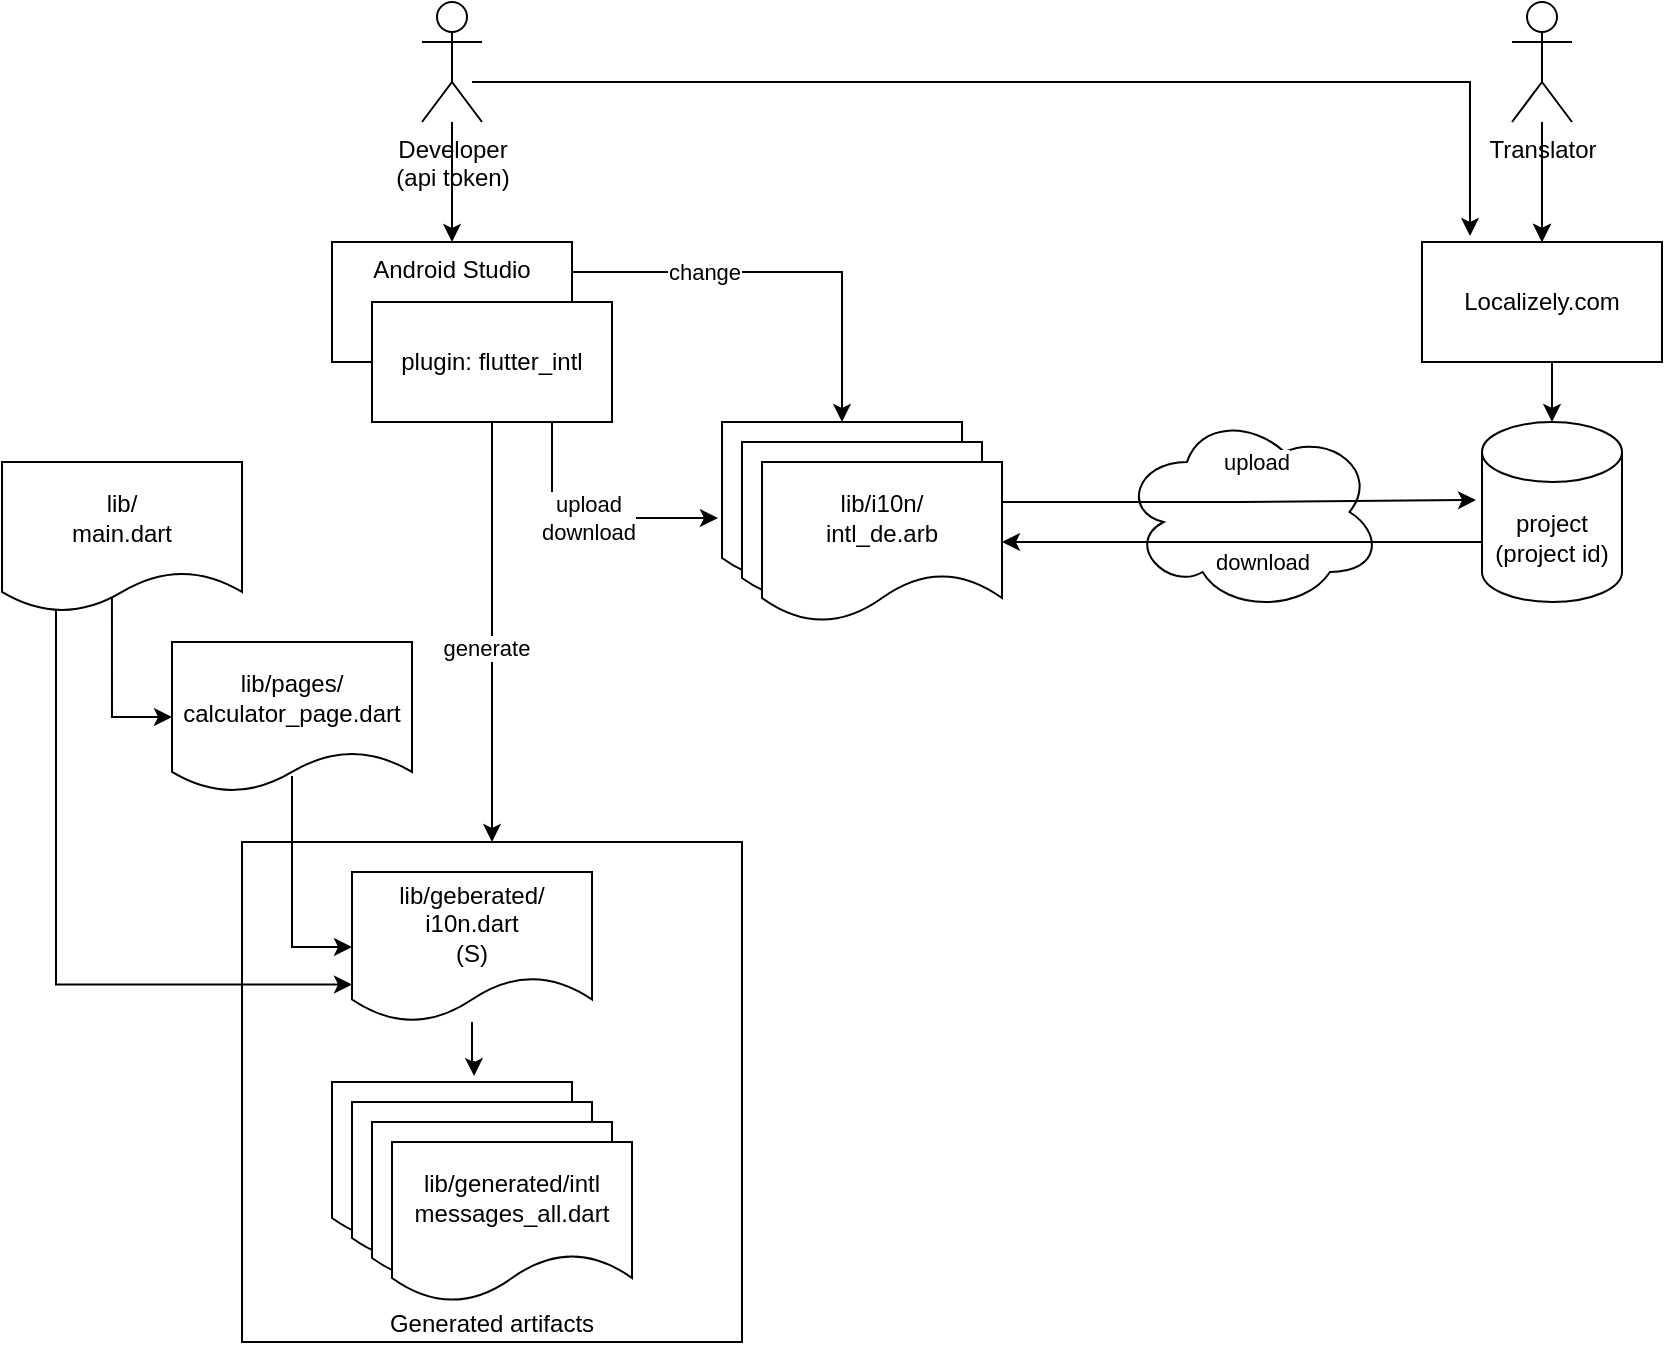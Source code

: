 <mxfile version="13.7.3" type="device"><diagram id="OGJAwp7vs56XwrK_d0iS" name="Seite-1"><mxGraphModel dx="1092" dy="816" grid="1" gridSize="10" guides="1" tooltips="1" connect="1" arrows="1" fold="1" page="1" pageScale="1" pageWidth="827" pageHeight="1169" math="0" shadow="0"><root><mxCell id="0"/><mxCell id="1" parent="0"/><mxCell id="NkxG7zeGsx5UD3YY2Kcv-14" value="Generated artifacts" style="whiteSpace=wrap;html=1;aspect=fixed;verticalAlign=bottom;" vertex="1" parent="1"><mxGeometry x="135" y="540" width="250" height="250" as="geometry"/></mxCell><mxCell id="NkxG7zeGsx5UD3YY2Kcv-1" value="" style="ellipse;shape=cloud;whiteSpace=wrap;html=1;" vertex="1" parent="1"><mxGeometry x="575" y="325" width="130" height="100" as="geometry"/></mxCell><mxCell id="NkxG7zeGsx5UD3YY2Kcv-27" style="edgeStyle=orthogonalEdgeStyle;rounded=0;orthogonalLoop=1;jettySize=auto;html=1;exitX=0;exitY=0;exitDx=0;exitDy=60;exitPerimeter=0;entryX=1;entryY=0.5;entryDx=0;entryDy=0;" edge="1" parent="1" source="NkxG7zeGsx5UD3YY2Kcv-2" target="NkxG7zeGsx5UD3YY2Kcv-5"><mxGeometry relative="1" as="geometry"/></mxCell><mxCell id="NkxG7zeGsx5UD3YY2Kcv-28" value="download" style="edgeLabel;html=1;align=center;verticalAlign=middle;resizable=0;points=[];" vertex="1" connectable="0" parent="NkxG7zeGsx5UD3YY2Kcv-27"><mxGeometry x="-0.192" y="2" relative="1" as="geometry"><mxPoint x="-13" y="8" as="offset"/></mxGeometry></mxCell><mxCell id="NkxG7zeGsx5UD3YY2Kcv-2" value="project&lt;br&gt;(project id)" style="shape=cylinder3;whiteSpace=wrap;html=1;boundedLbl=1;backgroundOutline=1;size=15;" vertex="1" parent="1"><mxGeometry x="755" y="330" width="70" height="90" as="geometry"/></mxCell><mxCell id="NkxG7zeGsx5UD3YY2Kcv-3" value="lib/i10n/&lt;br&gt;intl_fi.arb" style="shape=document;whiteSpace=wrap;html=1;boundedLbl=1;" vertex="1" parent="1"><mxGeometry x="375" y="330" width="120" height="80" as="geometry"/></mxCell><mxCell id="NkxG7zeGsx5UD3YY2Kcv-4" value="lib/i10n/&lt;br&gt;intl_en.arb" style="shape=document;whiteSpace=wrap;html=1;boundedLbl=1;" vertex="1" parent="1"><mxGeometry x="385" y="340" width="120" height="80" as="geometry"/></mxCell><mxCell id="NkxG7zeGsx5UD3YY2Kcv-24" style="edgeStyle=orthogonalEdgeStyle;rounded=0;orthogonalLoop=1;jettySize=auto;html=1;exitX=1;exitY=0.25;exitDx=0;exitDy=0;" edge="1" parent="1" source="NkxG7zeGsx5UD3YY2Kcv-5"><mxGeometry relative="1" as="geometry"><mxPoint x="752" y="369" as="targetPoint"/><Array as="points"/></mxGeometry></mxCell><mxCell id="NkxG7zeGsx5UD3YY2Kcv-26" value="upload" style="edgeLabel;html=1;align=center;verticalAlign=middle;resizable=0;points=[];" vertex="1" connectable="0" parent="NkxG7zeGsx5UD3YY2Kcv-24"><mxGeometry x="-0.103" y="4" relative="1" as="geometry"><mxPoint x="20" y="-16" as="offset"/></mxGeometry></mxCell><mxCell id="NkxG7zeGsx5UD3YY2Kcv-5" value="lib/i10n/&lt;br&gt;intl_de.arb" style="shape=document;whiteSpace=wrap;html=1;boundedLbl=1;" vertex="1" parent="1"><mxGeometry x="395" y="350" width="120" height="80" as="geometry"/></mxCell><mxCell id="NkxG7zeGsx5UD3YY2Kcv-18" style="edgeStyle=orthogonalEdgeStyle;rounded=0;orthogonalLoop=1;jettySize=auto;html=1;" edge="1" parent="1" source="NkxG7zeGsx5UD3YY2Kcv-6" target="NkxG7zeGsx5UD3YY2Kcv-7"><mxGeometry relative="1" as="geometry"/></mxCell><mxCell id="NkxG7zeGsx5UD3YY2Kcv-37" style="edgeStyle=orthogonalEdgeStyle;rounded=0;orthogonalLoop=1;jettySize=auto;html=1;entryX=0.2;entryY=-0.05;entryDx=0;entryDy=0;entryPerimeter=0;" edge="1" parent="1" target="NkxG7zeGsx5UD3YY2Kcv-17"><mxGeometry relative="1" as="geometry"><mxPoint x="250" y="160" as="sourcePoint"/><Array as="points"><mxPoint x="255" y="160"/><mxPoint x="749" y="160"/></Array></mxGeometry></mxCell><mxCell id="NkxG7zeGsx5UD3YY2Kcv-6" value="Developer&lt;br&gt;(api token)" style="shape=umlActor;verticalLabelPosition=bottom;verticalAlign=top;html=1;" vertex="1" parent="1"><mxGeometry x="225" y="120" width="30" height="60" as="geometry"/></mxCell><mxCell id="NkxG7zeGsx5UD3YY2Kcv-22" style="edgeStyle=orthogonalEdgeStyle;rounded=0;orthogonalLoop=1;jettySize=auto;html=1;entryX=0.5;entryY=0;entryDx=0;entryDy=0;exitX=0.5;exitY=1;exitDx=0;exitDy=0;" edge="1" parent="1" source="NkxG7zeGsx5UD3YY2Kcv-34" target="NkxG7zeGsx5UD3YY2Kcv-14"><mxGeometry relative="1" as="geometry"><mxPoint x="260" y="410" as="sourcePoint"/></mxGeometry></mxCell><mxCell id="NkxG7zeGsx5UD3YY2Kcv-29" value="generate" style="edgeLabel;html=1;align=center;verticalAlign=middle;resizable=0;points=[];" vertex="1" connectable="0" parent="NkxG7zeGsx5UD3YY2Kcv-22"><mxGeometry x="0.071" y="-3" relative="1" as="geometry"><mxPoint as="offset"/></mxGeometry></mxCell><mxCell id="NkxG7zeGsx5UD3YY2Kcv-23" style="edgeStyle=orthogonalEdgeStyle;rounded=0;orthogonalLoop=1;jettySize=auto;html=1;exitX=1;exitY=0.25;exitDx=0;exitDy=0;entryX=0.5;entryY=0;entryDx=0;entryDy=0;" edge="1" parent="1" source="NkxG7zeGsx5UD3YY2Kcv-7" target="NkxG7zeGsx5UD3YY2Kcv-3"><mxGeometry relative="1" as="geometry"/></mxCell><mxCell id="NkxG7zeGsx5UD3YY2Kcv-33" value="change" style="edgeLabel;html=1;align=center;verticalAlign=middle;resizable=0;points=[];" vertex="1" connectable="0" parent="NkxG7zeGsx5UD3YY2Kcv-23"><mxGeometry x="-0.374" relative="1" as="geometry"><mxPoint as="offset"/></mxGeometry></mxCell><mxCell id="NkxG7zeGsx5UD3YY2Kcv-7" value="Android Studio" style="rounded=0;whiteSpace=wrap;html=1;verticalAlign=top;" vertex="1" parent="1"><mxGeometry x="180" y="240" width="120" height="60" as="geometry"/></mxCell><mxCell id="NkxG7zeGsx5UD3YY2Kcv-41" value="" style="edgeStyle=orthogonalEdgeStyle;rounded=0;orthogonalLoop=1;jettySize=auto;html=1;entryX=0.592;entryY=-0.037;entryDx=0;entryDy=0;entryPerimeter=0;" edge="1" parent="1" source="NkxG7zeGsx5UD3YY2Kcv-8" target="NkxG7zeGsx5UD3YY2Kcv-9"><mxGeometry relative="1" as="geometry"/></mxCell><mxCell id="NkxG7zeGsx5UD3YY2Kcv-8" value="lib/geberated/&lt;br&gt;i10n.dart&lt;br&gt;(S)" style="shape=document;whiteSpace=wrap;html=1;boundedLbl=1;" vertex="1" parent="1"><mxGeometry x="190" y="555" width="120" height="75" as="geometry"/></mxCell><mxCell id="NkxG7zeGsx5UD3YY2Kcv-9" value="lib/generated/intl&lt;br&gt;messages_fi.dart" style="shape=document;whiteSpace=wrap;html=1;boundedLbl=1;" vertex="1" parent="1"><mxGeometry x="180" y="660" width="120" height="80" as="geometry"/></mxCell><mxCell id="NkxG7zeGsx5UD3YY2Kcv-10" value="lib/generated/intl&lt;br&gt;messages_en.dart" style="shape=document;whiteSpace=wrap;html=1;boundedLbl=1;" vertex="1" parent="1"><mxGeometry x="190" y="670" width="120" height="80" as="geometry"/></mxCell><mxCell id="NkxG7zeGsx5UD3YY2Kcv-11" value="lib/generated/intl&lt;br&gt;messages_de.dart" style="shape=document;whiteSpace=wrap;html=1;boundedLbl=1;" vertex="1" parent="1"><mxGeometry x="200" y="680" width="120" height="80" as="geometry"/></mxCell><mxCell id="NkxG7zeGsx5UD3YY2Kcv-20" value="" style="edgeStyle=orthogonalEdgeStyle;rounded=0;orthogonalLoop=1;jettySize=auto;html=1;" edge="1" parent="1" source="NkxG7zeGsx5UD3YY2Kcv-16" target="NkxG7zeGsx5UD3YY2Kcv-17"><mxGeometry relative="1" as="geometry"/></mxCell><mxCell id="NkxG7zeGsx5UD3YY2Kcv-36" value="" style="edgeStyle=orthogonalEdgeStyle;rounded=0;orthogonalLoop=1;jettySize=auto;html=1;" edge="1" parent="1" source="NkxG7zeGsx5UD3YY2Kcv-16" target="NkxG7zeGsx5UD3YY2Kcv-17"><mxGeometry relative="1" as="geometry"/></mxCell><mxCell id="NkxG7zeGsx5UD3YY2Kcv-16" value="Translator" style="shape=umlActor;verticalLabelPosition=bottom;verticalAlign=top;html=1;" vertex="1" parent="1"><mxGeometry x="770" y="120" width="30" height="60" as="geometry"/></mxCell><mxCell id="NkxG7zeGsx5UD3YY2Kcv-21" style="edgeStyle=orthogonalEdgeStyle;rounded=0;orthogonalLoop=1;jettySize=auto;html=1;exitX=0.5;exitY=1;exitDx=0;exitDy=0;entryX=0.5;entryY=0;entryDx=0;entryDy=0;entryPerimeter=0;" edge="1" parent="1" source="NkxG7zeGsx5UD3YY2Kcv-17" target="NkxG7zeGsx5UD3YY2Kcv-2"><mxGeometry relative="1" as="geometry"/></mxCell><mxCell id="NkxG7zeGsx5UD3YY2Kcv-17" value="Localizely.com" style="rounded=0;whiteSpace=wrap;html=1;" vertex="1" parent="1"><mxGeometry x="725" y="240" width="120" height="60" as="geometry"/></mxCell><mxCell id="NkxG7zeGsx5UD3YY2Kcv-31" style="edgeStyle=orthogonalEdgeStyle;rounded=0;orthogonalLoop=1;jettySize=auto;html=1;entryX=0;entryY=0.5;entryDx=0;entryDy=0;exitX=0.5;exitY=0.893;exitDx=0;exitDy=0;exitPerimeter=0;" edge="1" parent="1" source="NkxG7zeGsx5UD3YY2Kcv-30" target="NkxG7zeGsx5UD3YY2Kcv-8"><mxGeometry relative="1" as="geometry"/></mxCell><mxCell id="NkxG7zeGsx5UD3YY2Kcv-30" value="lib/pages/&lt;br&gt;calculator_page.dart" style="shape=document;whiteSpace=wrap;html=1;boundedLbl=1;size=0.267;" vertex="1" parent="1"><mxGeometry x="100" y="440" width="120" height="75" as="geometry"/></mxCell><mxCell id="NkxG7zeGsx5UD3YY2Kcv-32" value="lib/generated/intl&lt;br&gt;messages_all.dart" style="shape=document;whiteSpace=wrap;html=1;boundedLbl=1;" vertex="1" parent="1"><mxGeometry x="210" y="690" width="120" height="80" as="geometry"/></mxCell><mxCell id="NkxG7zeGsx5UD3YY2Kcv-35" value="upload&lt;br&gt;download" style="edgeStyle=orthogonalEdgeStyle;rounded=0;orthogonalLoop=1;jettySize=auto;html=1;exitX=0.75;exitY=1;exitDx=0;exitDy=0;entryX=-0.017;entryY=0.6;entryDx=0;entryDy=0;entryPerimeter=0;" edge="1" parent="1" source="NkxG7zeGsx5UD3YY2Kcv-34" target="NkxG7zeGsx5UD3YY2Kcv-3"><mxGeometry relative="1" as="geometry"/></mxCell><mxCell id="NkxG7zeGsx5UD3YY2Kcv-34" value="plugin: flutter_intl" style="rounded=0;whiteSpace=wrap;html=1;" vertex="1" parent="1"><mxGeometry x="200" y="270" width="120" height="60" as="geometry"/></mxCell><mxCell id="NkxG7zeGsx5UD3YY2Kcv-39" style="edgeStyle=orthogonalEdgeStyle;rounded=0;orthogonalLoop=1;jettySize=auto;html=1;entryX=0;entryY=0.5;entryDx=0;entryDy=0;exitX=0.458;exitY=0.88;exitDx=0;exitDy=0;exitPerimeter=0;" edge="1" parent="1" source="NkxG7zeGsx5UD3YY2Kcv-38" target="NkxG7zeGsx5UD3YY2Kcv-30"><mxGeometry relative="1" as="geometry"/></mxCell><mxCell id="NkxG7zeGsx5UD3YY2Kcv-40" style="edgeStyle=orthogonalEdgeStyle;rounded=0;orthogonalLoop=1;jettySize=auto;html=1;entryX=0;entryY=0.75;entryDx=0;entryDy=0;exitX=0.225;exitY=0.987;exitDx=0;exitDy=0;exitPerimeter=0;" edge="1" parent="1" source="NkxG7zeGsx5UD3YY2Kcv-38" target="NkxG7zeGsx5UD3YY2Kcv-8"><mxGeometry relative="1" as="geometry"/></mxCell><mxCell id="NkxG7zeGsx5UD3YY2Kcv-38" value="lib/&lt;br&gt;main.dart" style="shape=document;whiteSpace=wrap;html=1;boundedLbl=1;size=0.267;" vertex="1" parent="1"><mxGeometry x="15" y="350" width="120" height="75" as="geometry"/></mxCell></root></mxGraphModel></diagram></mxfile>